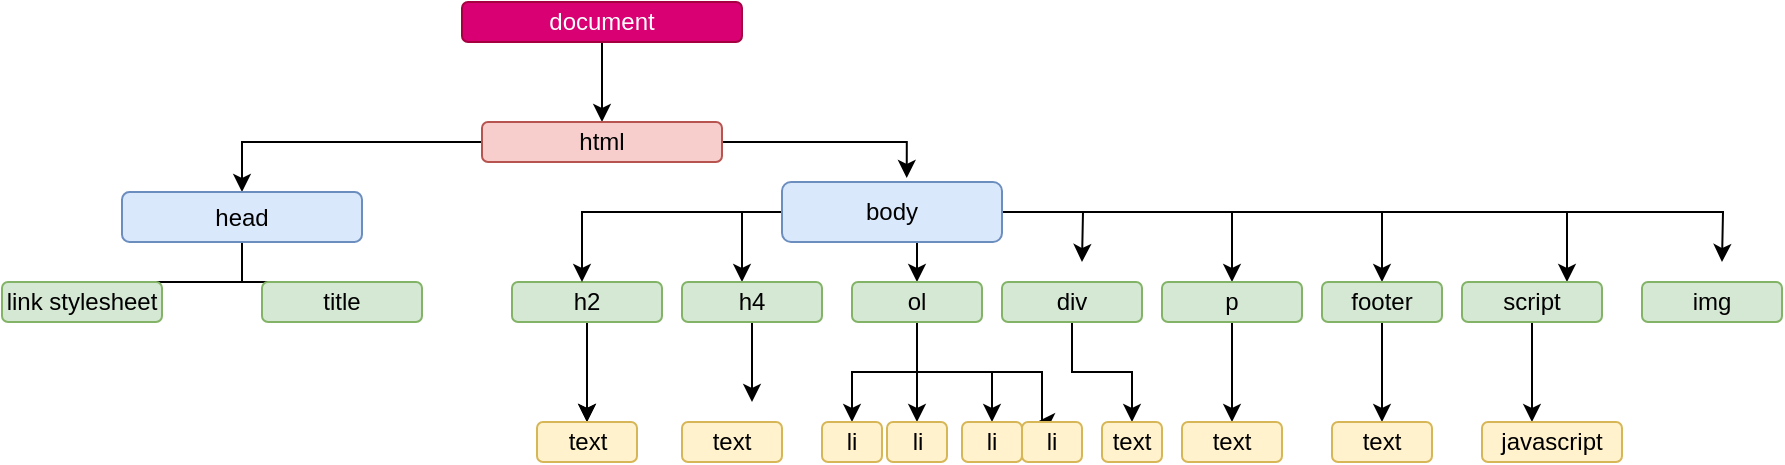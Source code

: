 <mxfile version="13.6.6" type="github"><diagram id="gRnHaGzL8cWggkcLKsqU" name="Page-1"><mxGraphModel dx="795" dy="743" grid="1" gridSize="10" guides="1" tooltips="1" connect="1" arrows="1" fold="1" page="1" pageScale="1" pageWidth="850" pageHeight="1100" math="0" shadow="0"><root><mxCell id="0"/><mxCell id="1" parent="0"/><mxCell id="HNEkQBH4NnKDyv3QooF4-33" style="edgeStyle=orthogonalEdgeStyle;rounded=0;orthogonalLoop=1;jettySize=auto;html=1;exitX=0.5;exitY=1;exitDx=0;exitDy=0;" parent="1" source="HNEkQBH4NnKDyv3QooF4-1" target="HNEkQBH4NnKDyv3QooF4-3" edge="1"><mxGeometry relative="1" as="geometry"/></mxCell><mxCell id="HNEkQBH4NnKDyv3QooF4-1" value="document" style="rounded=1;whiteSpace=wrap;html=1;fillColor=#d80073;strokeColor=#A50040;fontColor=#ffffff;" parent="1" vertex="1"><mxGeometry x="290" y="10" width="140" height="20" as="geometry"/></mxCell><mxCell id="HNEkQBH4NnKDyv3QooF4-34" style="edgeStyle=orthogonalEdgeStyle;rounded=0;orthogonalLoop=1;jettySize=auto;html=1;exitX=0;exitY=0.5;exitDx=0;exitDy=0;entryX=0.5;entryY=0;entryDx=0;entryDy=0;" parent="1" source="HNEkQBH4NnKDyv3QooF4-3" target="HNEkQBH4NnKDyv3QooF4-4" edge="1"><mxGeometry relative="1" as="geometry"><mxPoint x="180" y="80" as="targetPoint"/></mxGeometry></mxCell><mxCell id="HNEkQBH4NnKDyv3QooF4-35" style="edgeStyle=orthogonalEdgeStyle;rounded=0;orthogonalLoop=1;jettySize=auto;html=1;entryX=0.567;entryY=-0.067;entryDx=0;entryDy=0;entryPerimeter=0;" parent="1" source="HNEkQBH4NnKDyv3QooF4-3" target="HNEkQBH4NnKDyv3QooF4-8" edge="1"><mxGeometry relative="1" as="geometry"><mxPoint x="520" y="80" as="targetPoint"/></mxGeometry></mxCell><mxCell id="HNEkQBH4NnKDyv3QooF4-3" value="html" style="rounded=1;whiteSpace=wrap;html=1;fillColor=#f8cecc;strokeColor=#b85450;" parent="1" vertex="1"><mxGeometry x="300" y="70" width="120" height="20" as="geometry"/></mxCell><mxCell id="HNEkQBH4NnKDyv3QooF4-96" style="edgeStyle=orthogonalEdgeStyle;rounded=0;orthogonalLoop=1;jettySize=auto;html=1;" parent="1" source="HNEkQBH4NnKDyv3QooF4-4" edge="1"><mxGeometry relative="1" as="geometry"><mxPoint x="120" y="160" as="targetPoint"/></mxGeometry></mxCell><mxCell id="HNEkQBH4NnKDyv3QooF4-97" style="edgeStyle=orthogonalEdgeStyle;rounded=0;orthogonalLoop=1;jettySize=auto;html=1;" parent="1" source="HNEkQBH4NnKDyv3QooF4-4" edge="1"><mxGeometry relative="1" as="geometry"><mxPoint x="220" y="160" as="targetPoint"/></mxGeometry></mxCell><mxCell id="HNEkQBH4NnKDyv3QooF4-4" value="head" style="rounded=1;whiteSpace=wrap;html=1;fillColor=#dae8fc;strokeColor=#6c8ebf;" parent="1" vertex="1"><mxGeometry x="120" y="105" width="120" height="25" as="geometry"/></mxCell><mxCell id="HNEkQBH4NnKDyv3QooF4-5" value="title" style="rounded=1;whiteSpace=wrap;html=1;fillColor=#d5e8d4;strokeColor=#82b366;" parent="1" vertex="1"><mxGeometry x="190" y="150" width="80" height="20" as="geometry"/></mxCell><mxCell id="HNEkQBH4NnKDyv3QooF4-81" style="edgeStyle=orthogonalEdgeStyle;rounded=0;orthogonalLoop=1;jettySize=auto;html=1;entryX=0.5;entryY=0;entryDx=0;entryDy=0;" parent="1" source="HNEkQBH4NnKDyv3QooF4-7" edge="1"><mxGeometry relative="1" as="geometry"><mxPoint x="352.5" y="220" as="targetPoint"/></mxGeometry></mxCell><mxCell id="HNEkQBH4NnKDyv3QooF4-92" style="edgeStyle=orthogonalEdgeStyle;rounded=0;orthogonalLoop=1;jettySize=auto;html=1;entryX=0.5;entryY=0;entryDx=0;entryDy=0;" parent="1" source="HNEkQBH4NnKDyv3QooF4-7" target="HNEkQBH4NnKDyv3QooF4-91" edge="1"><mxGeometry relative="1" as="geometry"/></mxCell><mxCell id="HNEkQBH4NnKDyv3QooF4-7" value="h2" style="rounded=1;whiteSpace=wrap;html=1;fillColor=#d5e8d4;strokeColor=#82b366;" parent="1" vertex="1"><mxGeometry x="315" y="150" width="75" height="20" as="geometry"/></mxCell><mxCell id="HNEkQBH4NnKDyv3QooF4-37" style="edgeStyle=orthogonalEdgeStyle;rounded=0;orthogonalLoop=1;jettySize=auto;html=1;" parent="1" source="HNEkQBH4NnKDyv3QooF4-8" edge="1"><mxGeometry relative="1" as="geometry"><mxPoint x="350" y="150" as="targetPoint"/><Array as="points"><mxPoint x="350" y="115"/></Array></mxGeometry></mxCell><mxCell id="HNEkQBH4NnKDyv3QooF4-39" style="edgeStyle=orthogonalEdgeStyle;rounded=0;orthogonalLoop=1;jettySize=auto;html=1;" parent="1" source="HNEkQBH4NnKDyv3QooF4-8" edge="1"><mxGeometry relative="1" as="geometry"><mxPoint x="430" y="150" as="targetPoint"/></mxGeometry></mxCell><mxCell id="HNEkQBH4NnKDyv3QooF4-43" style="edgeStyle=orthogonalEdgeStyle;rounded=0;orthogonalLoop=1;jettySize=auto;html=1;exitX=0.5;exitY=1;exitDx=0;exitDy=0;entryX=0.5;entryY=0;entryDx=0;entryDy=0;" parent="1" source="HNEkQBH4NnKDyv3QooF4-8" target="HNEkQBH4NnKDyv3QooF4-11" edge="1"><mxGeometry relative="1" as="geometry"/></mxCell><mxCell id="HNEkQBH4NnKDyv3QooF4-46" style="edgeStyle=orthogonalEdgeStyle;rounded=0;orthogonalLoop=1;jettySize=auto;html=1;entryX=0.75;entryY=0;entryDx=0;entryDy=0;" parent="1" source="HNEkQBH4NnKDyv3QooF4-8" target="HNEkQBH4NnKDyv3QooF4-27" edge="1"><mxGeometry relative="1" as="geometry"><mxPoint x="850" y="115" as="targetPoint"/></mxGeometry></mxCell><mxCell id="HNEkQBH4NnKDyv3QooF4-47" style="edgeStyle=orthogonalEdgeStyle;rounded=0;orthogonalLoop=1;jettySize=auto;html=1;entryX=0.5;entryY=0;entryDx=0;entryDy=0;" parent="1" source="HNEkQBH4NnKDyv3QooF4-8" target="HNEkQBH4NnKDyv3QooF4-22" edge="1"><mxGeometry relative="1" as="geometry"/></mxCell><mxCell id="HNEkQBH4NnKDyv3QooF4-48" style="edgeStyle=orthogonalEdgeStyle;rounded=0;orthogonalLoop=1;jettySize=auto;html=1;entryX=0.5;entryY=0;entryDx=0;entryDy=0;" parent="1" source="HNEkQBH4NnKDyv3QooF4-8" target="HNEkQBH4NnKDyv3QooF4-14" edge="1"><mxGeometry relative="1" as="geometry"/></mxCell><mxCell id="HNEkQBH4NnKDyv3QooF4-49" style="edgeStyle=orthogonalEdgeStyle;rounded=0;orthogonalLoop=1;jettySize=auto;html=1;" parent="1" source="HNEkQBH4NnKDyv3QooF4-8" edge="1"><mxGeometry relative="1" as="geometry"><mxPoint x="600" y="140" as="targetPoint"/></mxGeometry></mxCell><mxCell id="HNEkQBH4NnKDyv3QooF4-103" style="edgeStyle=orthogonalEdgeStyle;rounded=0;orthogonalLoop=1;jettySize=auto;html=1;" parent="1" source="HNEkQBH4NnKDyv3QooF4-8" edge="1"><mxGeometry relative="1" as="geometry"><mxPoint x="920" y="140" as="targetPoint"/></mxGeometry></mxCell><mxCell id="HNEkQBH4NnKDyv3QooF4-8" value="body" style="rounded=1;whiteSpace=wrap;html=1;fillColor=#dae8fc;strokeColor=#6c8ebf;" parent="1" vertex="1"><mxGeometry x="450" y="100" width="110" height="30" as="geometry"/></mxCell><mxCell id="HNEkQBH4NnKDyv3QooF4-84" style="edgeStyle=orthogonalEdgeStyle;rounded=0;orthogonalLoop=1;jettySize=auto;html=1;" parent="1" source="HNEkQBH4NnKDyv3QooF4-10" edge="1"><mxGeometry relative="1" as="geometry"><mxPoint x="435" y="210" as="targetPoint"/></mxGeometry></mxCell><mxCell id="HNEkQBH4NnKDyv3QooF4-10" value="h4" style="rounded=1;whiteSpace=wrap;html=1;fillColor=#d5e8d4;strokeColor=#82b366;" parent="1" vertex="1"><mxGeometry x="400" y="150" width="70" height="20" as="geometry"/></mxCell><mxCell id="HNEkQBH4NnKDyv3QooF4-53" style="edgeStyle=orthogonalEdgeStyle;rounded=0;orthogonalLoop=1;jettySize=auto;html=1;entryX=0.5;entryY=0;entryDx=0;entryDy=0;" parent="1" source="HNEkQBH4NnKDyv3QooF4-11" target="HNEkQBH4NnKDyv3QooF4-17" edge="1"><mxGeometry relative="1" as="geometry"/></mxCell><mxCell id="HNEkQBH4NnKDyv3QooF4-54" style="edgeStyle=orthogonalEdgeStyle;rounded=0;orthogonalLoop=1;jettySize=auto;html=1;" parent="1" source="HNEkQBH4NnKDyv3QooF4-11" target="HNEkQBH4NnKDyv3QooF4-15" edge="1"><mxGeometry relative="1" as="geometry"/></mxCell><mxCell id="HNEkQBH4NnKDyv3QooF4-55" style="edgeStyle=orthogonalEdgeStyle;rounded=0;orthogonalLoop=1;jettySize=auto;html=1;entryX=0.5;entryY=0;entryDx=0;entryDy=0;" parent="1" source="HNEkQBH4NnKDyv3QooF4-11" target="HNEkQBH4NnKDyv3QooF4-16" edge="1"><mxGeometry relative="1" as="geometry"><Array as="points"><mxPoint x="518" y="195"/><mxPoint x="555" y="195"/></Array></mxGeometry></mxCell><mxCell id="HNEkQBH4NnKDyv3QooF4-62" style="edgeStyle=orthogonalEdgeStyle;rounded=0;orthogonalLoop=1;jettySize=auto;html=1;entryX=0.25;entryY=0;entryDx=0;entryDy=0;" parent="1" source="HNEkQBH4NnKDyv3QooF4-11" target="HNEkQBH4NnKDyv3QooF4-18" edge="1"><mxGeometry relative="1" as="geometry"><Array as="points"><mxPoint x="518" y="195"/><mxPoint x="580" y="195"/><mxPoint x="580" y="220"/></Array></mxGeometry></mxCell><mxCell id="HNEkQBH4NnKDyv3QooF4-11" value="ol" style="rounded=1;whiteSpace=wrap;html=1;fillColor=#d5e8d4;strokeColor=#82b366;" parent="1" vertex="1"><mxGeometry x="485" y="150" width="65" height="20" as="geometry"/></mxCell><mxCell id="HNEkQBH4NnKDyv3QooF4-106" style="edgeStyle=orthogonalEdgeStyle;rounded=0;orthogonalLoop=1;jettySize=auto;html=1;entryX=0.5;entryY=0;entryDx=0;entryDy=0;" parent="1" source="HNEkQBH4NnKDyv3QooF4-13" target="HNEkQBH4NnKDyv3QooF4-105" edge="1"><mxGeometry relative="1" as="geometry"/></mxCell><mxCell id="HNEkQBH4NnKDyv3QooF4-13" value="div" style="rounded=1;whiteSpace=wrap;html=1;fillColor=#d5e8d4;strokeColor=#82b366;" parent="1" vertex="1"><mxGeometry x="560" y="150" width="70" height="20" as="geometry"/></mxCell><mxCell id="HNEkQBH4NnKDyv3QooF4-87" style="edgeStyle=orthogonalEdgeStyle;rounded=0;orthogonalLoop=1;jettySize=auto;html=1;entryX=0.5;entryY=0;entryDx=0;entryDy=0;" parent="1" source="HNEkQBH4NnKDyv3QooF4-14" target="HNEkQBH4NnKDyv3QooF4-86" edge="1"><mxGeometry relative="1" as="geometry"/></mxCell><mxCell id="HNEkQBH4NnKDyv3QooF4-14" value="p" style="rounded=1;whiteSpace=wrap;html=1;fillColor=#d5e8d4;strokeColor=#82b366;" parent="1" vertex="1"><mxGeometry x="640" y="150" width="70" height="20" as="geometry"/></mxCell><mxCell id="HNEkQBH4NnKDyv3QooF4-15" value="li" style="rounded=1;whiteSpace=wrap;html=1;fillColor=#fff2cc;strokeColor=#d6b656;" parent="1" vertex="1"><mxGeometry x="502.5" y="220" width="30" height="20" as="geometry"/></mxCell><mxCell id="HNEkQBH4NnKDyv3QooF4-16" value="li" style="rounded=1;whiteSpace=wrap;html=1;fillColor=#fff2cc;strokeColor=#d6b656;" parent="1" vertex="1"><mxGeometry x="540" y="220" width="30" height="20" as="geometry"/></mxCell><mxCell id="HNEkQBH4NnKDyv3QooF4-17" value="li" style="rounded=1;whiteSpace=wrap;html=1;fillColor=#fff2cc;strokeColor=#d6b656;" parent="1" vertex="1"><mxGeometry x="470" y="220" width="30" height="20" as="geometry"/></mxCell><mxCell id="HNEkQBH4NnKDyv3QooF4-18" value="li" style="rounded=1;whiteSpace=wrap;html=1;fillColor=#fff2cc;strokeColor=#d6b656;" parent="1" vertex="1"><mxGeometry x="570" y="220" width="30" height="20" as="geometry"/></mxCell><mxCell id="HNEkQBH4NnKDyv3QooF4-90" value="" style="edgeStyle=orthogonalEdgeStyle;rounded=0;orthogonalLoop=1;jettySize=auto;html=1;" parent="1" source="HNEkQBH4NnKDyv3QooF4-22" target="HNEkQBH4NnKDyv3QooF4-89" edge="1"><mxGeometry relative="1" as="geometry"/></mxCell><mxCell id="HNEkQBH4NnKDyv3QooF4-22" value="footer" style="rounded=1;whiteSpace=wrap;html=1;fillColor=#d5e8d4;strokeColor=#82b366;" parent="1" vertex="1"><mxGeometry x="720" y="150" width="60" height="20" as="geometry"/></mxCell><mxCell id="HNEkQBH4NnKDyv3QooF4-52" style="edgeStyle=orthogonalEdgeStyle;rounded=0;orthogonalLoop=1;jettySize=auto;html=1;entryX=0.357;entryY=0;entryDx=0;entryDy=0;entryPerimeter=0;" parent="1" source="HNEkQBH4NnKDyv3QooF4-27" target="HNEkQBH4NnKDyv3QooF4-28" edge="1"><mxGeometry relative="1" as="geometry"/></mxCell><mxCell id="HNEkQBH4NnKDyv3QooF4-27" value="script" style="rounded=1;whiteSpace=wrap;html=1;fillColor=#d5e8d4;strokeColor=#82b366;" parent="1" vertex="1"><mxGeometry x="790" y="150" width="70" height="20" as="geometry"/></mxCell><mxCell id="HNEkQBH4NnKDyv3QooF4-28" value="javascript" style="rounded=1;whiteSpace=wrap;html=1;fillColor=#fff2cc;strokeColor=#d6b656;" parent="1" vertex="1"><mxGeometry x="800" y="220" width="70" height="20" as="geometry"/></mxCell><mxCell id="HNEkQBH4NnKDyv3QooF4-82" value="text" style="rounded=1;whiteSpace=wrap;html=1;fillColor=#fff2cc;strokeColor=#d6b656;" parent="1" vertex="1"><mxGeometry x="400" y="220" width="50" height="20" as="geometry"/></mxCell><mxCell id="HNEkQBH4NnKDyv3QooF4-86" value="text" style="rounded=1;whiteSpace=wrap;html=1;fillColor=#fff2cc;strokeColor=#d6b656;" parent="1" vertex="1"><mxGeometry x="650" y="220" width="50" height="20" as="geometry"/></mxCell><mxCell id="HNEkQBH4NnKDyv3QooF4-89" value="text" style="rounded=1;whiteSpace=wrap;html=1;fillColor=#fff2cc;strokeColor=#d6b656;" parent="1" vertex="1"><mxGeometry x="725" y="220" width="50" height="20" as="geometry"/></mxCell><mxCell id="HNEkQBH4NnKDyv3QooF4-91" value="text" style="rounded=1;whiteSpace=wrap;html=1;fillColor=#fff2cc;strokeColor=#d6b656;" parent="1" vertex="1"><mxGeometry x="327.5" y="220" width="50" height="20" as="geometry"/></mxCell><mxCell id="HNEkQBH4NnKDyv3QooF4-94" value="link stylesheet" style="rounded=1;whiteSpace=wrap;html=1;fillColor=#d5e8d4;strokeColor=#82b366;" parent="1" vertex="1"><mxGeometry x="60" y="150" width="80" height="20" as="geometry"/></mxCell><mxCell id="HNEkQBH4NnKDyv3QooF4-102" value="img" style="rounded=1;whiteSpace=wrap;html=1;fillColor=#d5e8d4;strokeColor=#82b366;" parent="1" vertex="1"><mxGeometry x="880" y="150" width="70" height="20" as="geometry"/></mxCell><mxCell id="HNEkQBH4NnKDyv3QooF4-105" value="text" style="rounded=1;whiteSpace=wrap;html=1;fillColor=#fff2cc;strokeColor=#d6b656;" parent="1" vertex="1"><mxGeometry x="610" y="220" width="30" height="20" as="geometry"/></mxCell></root></mxGraphModel></diagram></mxfile>